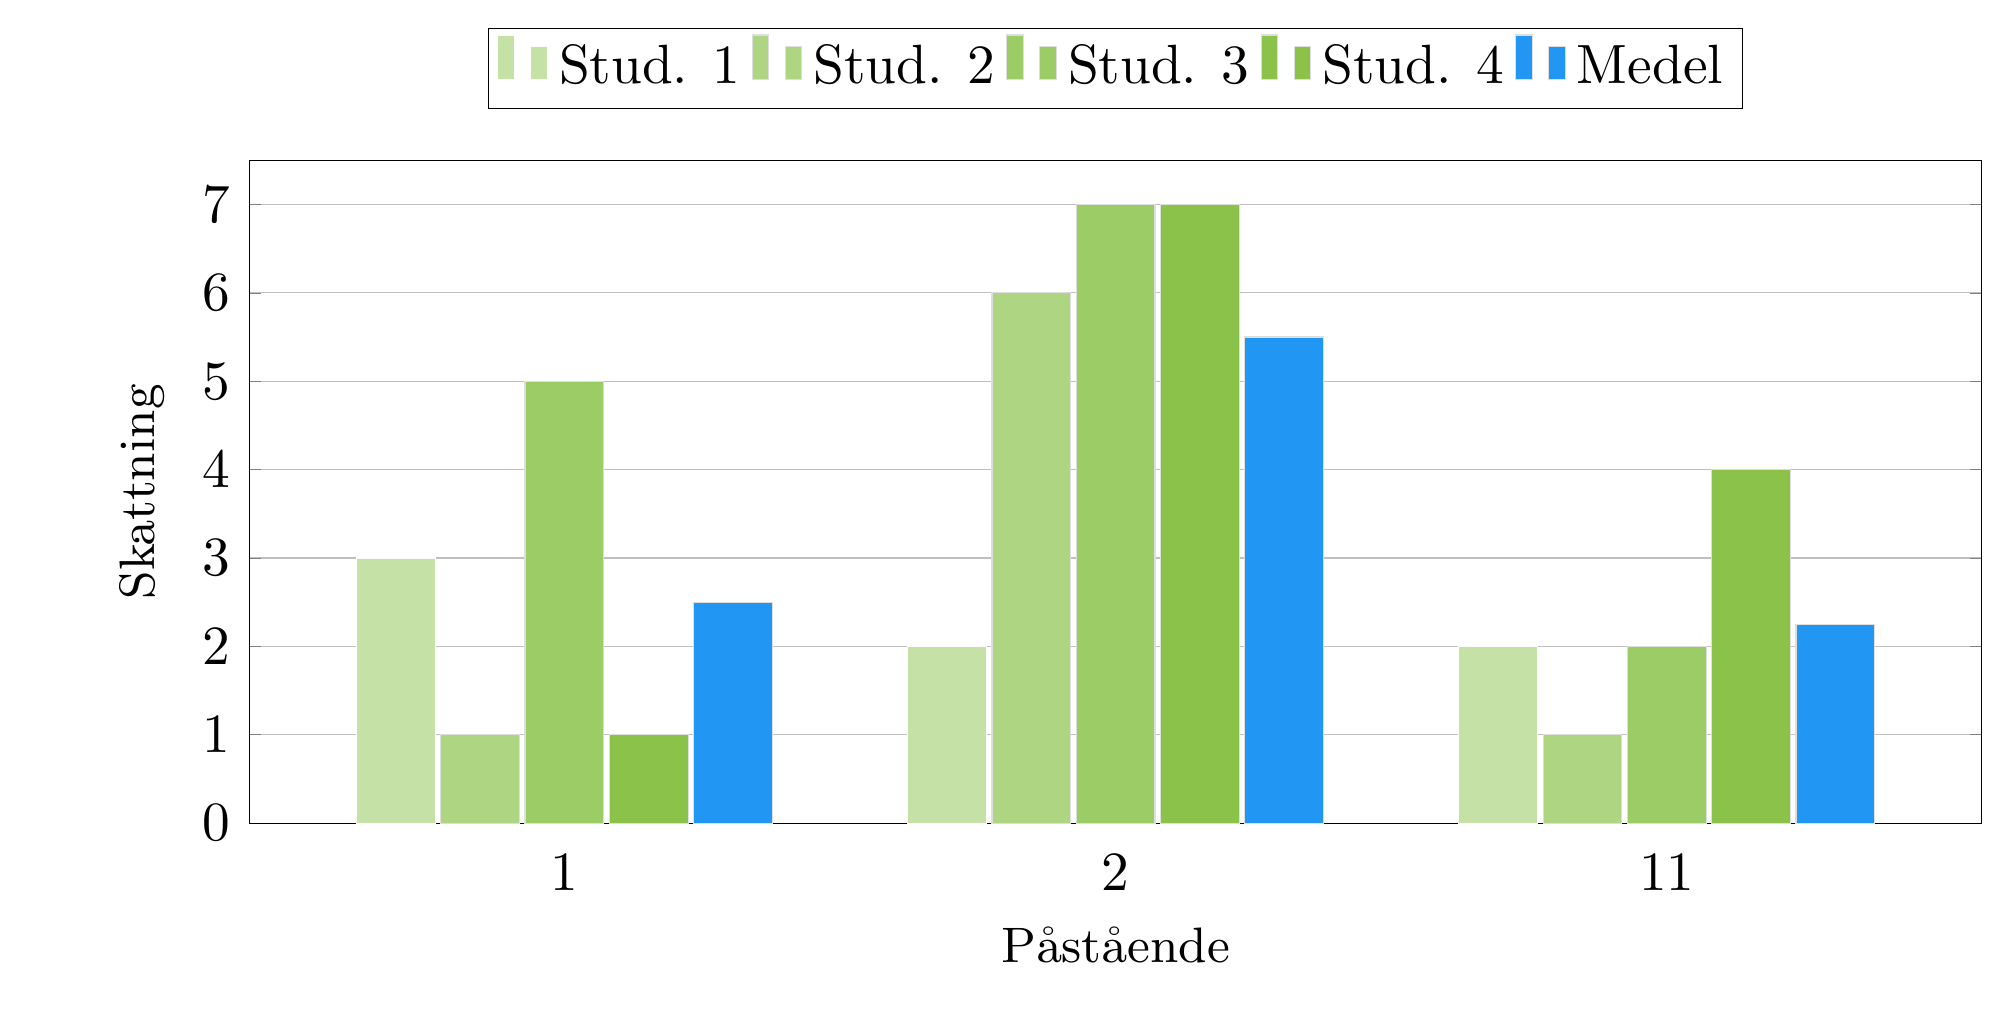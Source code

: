 \definecolor{klight_green_200}{RGB}{197, 225, 165}
\definecolor{klight_green_300}{RGB}{174, 213, 129}
\definecolor{klight_green_400}{RGB}{156, 204, 101}
\definecolor{klight_green_500}{RGB}{139, 195, 74}
\definecolor{kgreen_300}{RGB}{129, 199, 132}
\definecolor{kgreen_500}{RGB}{76, 175, 80}
\definecolor{kgrey}{RGB}{222,222,222}
\definecolor{kblue}{RGB}{33, 150, 243}

% \pgfplotstableread[row sep=\\,col sep=&]{
%     interval & u & false \\
%     U     & 69  & 31 \\
%     3     & 83 & 17  \\
%     4     &    &     \\
%     5     &    &     \\
%     }\mydata

\begin{tikzpicture}
    \begin{axis}[
            ybar,
            x=7cm,
            enlarge x limits={abs=4cm},
            %enlarge y limits={abs=0.5cm},
            bar width=1cm,
            width=32cm,
            height=10cm,
            legend style={at={(0.5, 1.2)},
                anchor=north,legend columns=-1},
            legend image post style={scale=2},
            symbolic x coords={1, 2, 11},
            xtick=data,
            major x tick style = transparent,
            ymajorgrids = true,
            %nodes near coords={\pgfmathprintnumber[fixed,precision=0]{\pgfplotspointmeta}\,\%},
            nodes near coords align={vertical},
            ymin=0,ymax=7.5,
            yticklabel={\pgfmathparse{\tick}\pgfmathprintnumber{\pgfmathresult}},
            ylabel={\small Skattning},
            xlabel={\small Påstående},
            %ticklabel style = {font=\tiny},
            nodes={scale=2, transform shape}  % increase size of everything
        ]
        \addplot [fill=klight_green_200!100,draw=black!0.6] coordinates {(1,3) (2,2) (11,2)};  % Anv. 1
        \addplot [fill=klight_green_300!100,draw=kgrey!100] coordinates {(1, 1) (2, 6) (11, 1)};  % Anv. 2
        \addplot [fill=klight_green_400!100,draw=kgrey!100] coordinates {(1, 5) (2, 7) (11, 2)};   % Anv. 3
        \addplot [fill=klight_green_500!100,draw=kgrey!100] coordinates {(1, 1) (2, 7) (11, 4)};   % Anv. 4
        \addplot [fill=kblue!100,draw=kgrey!100] coordinates {(1, 2.5) (2, 5.5) (11, 2.25)};   % Medel
        \legend{Stud. 1, Stud. 2, Stud. 3, Stud. 4, Medel}
    \end{axis}
\end{tikzpicture}